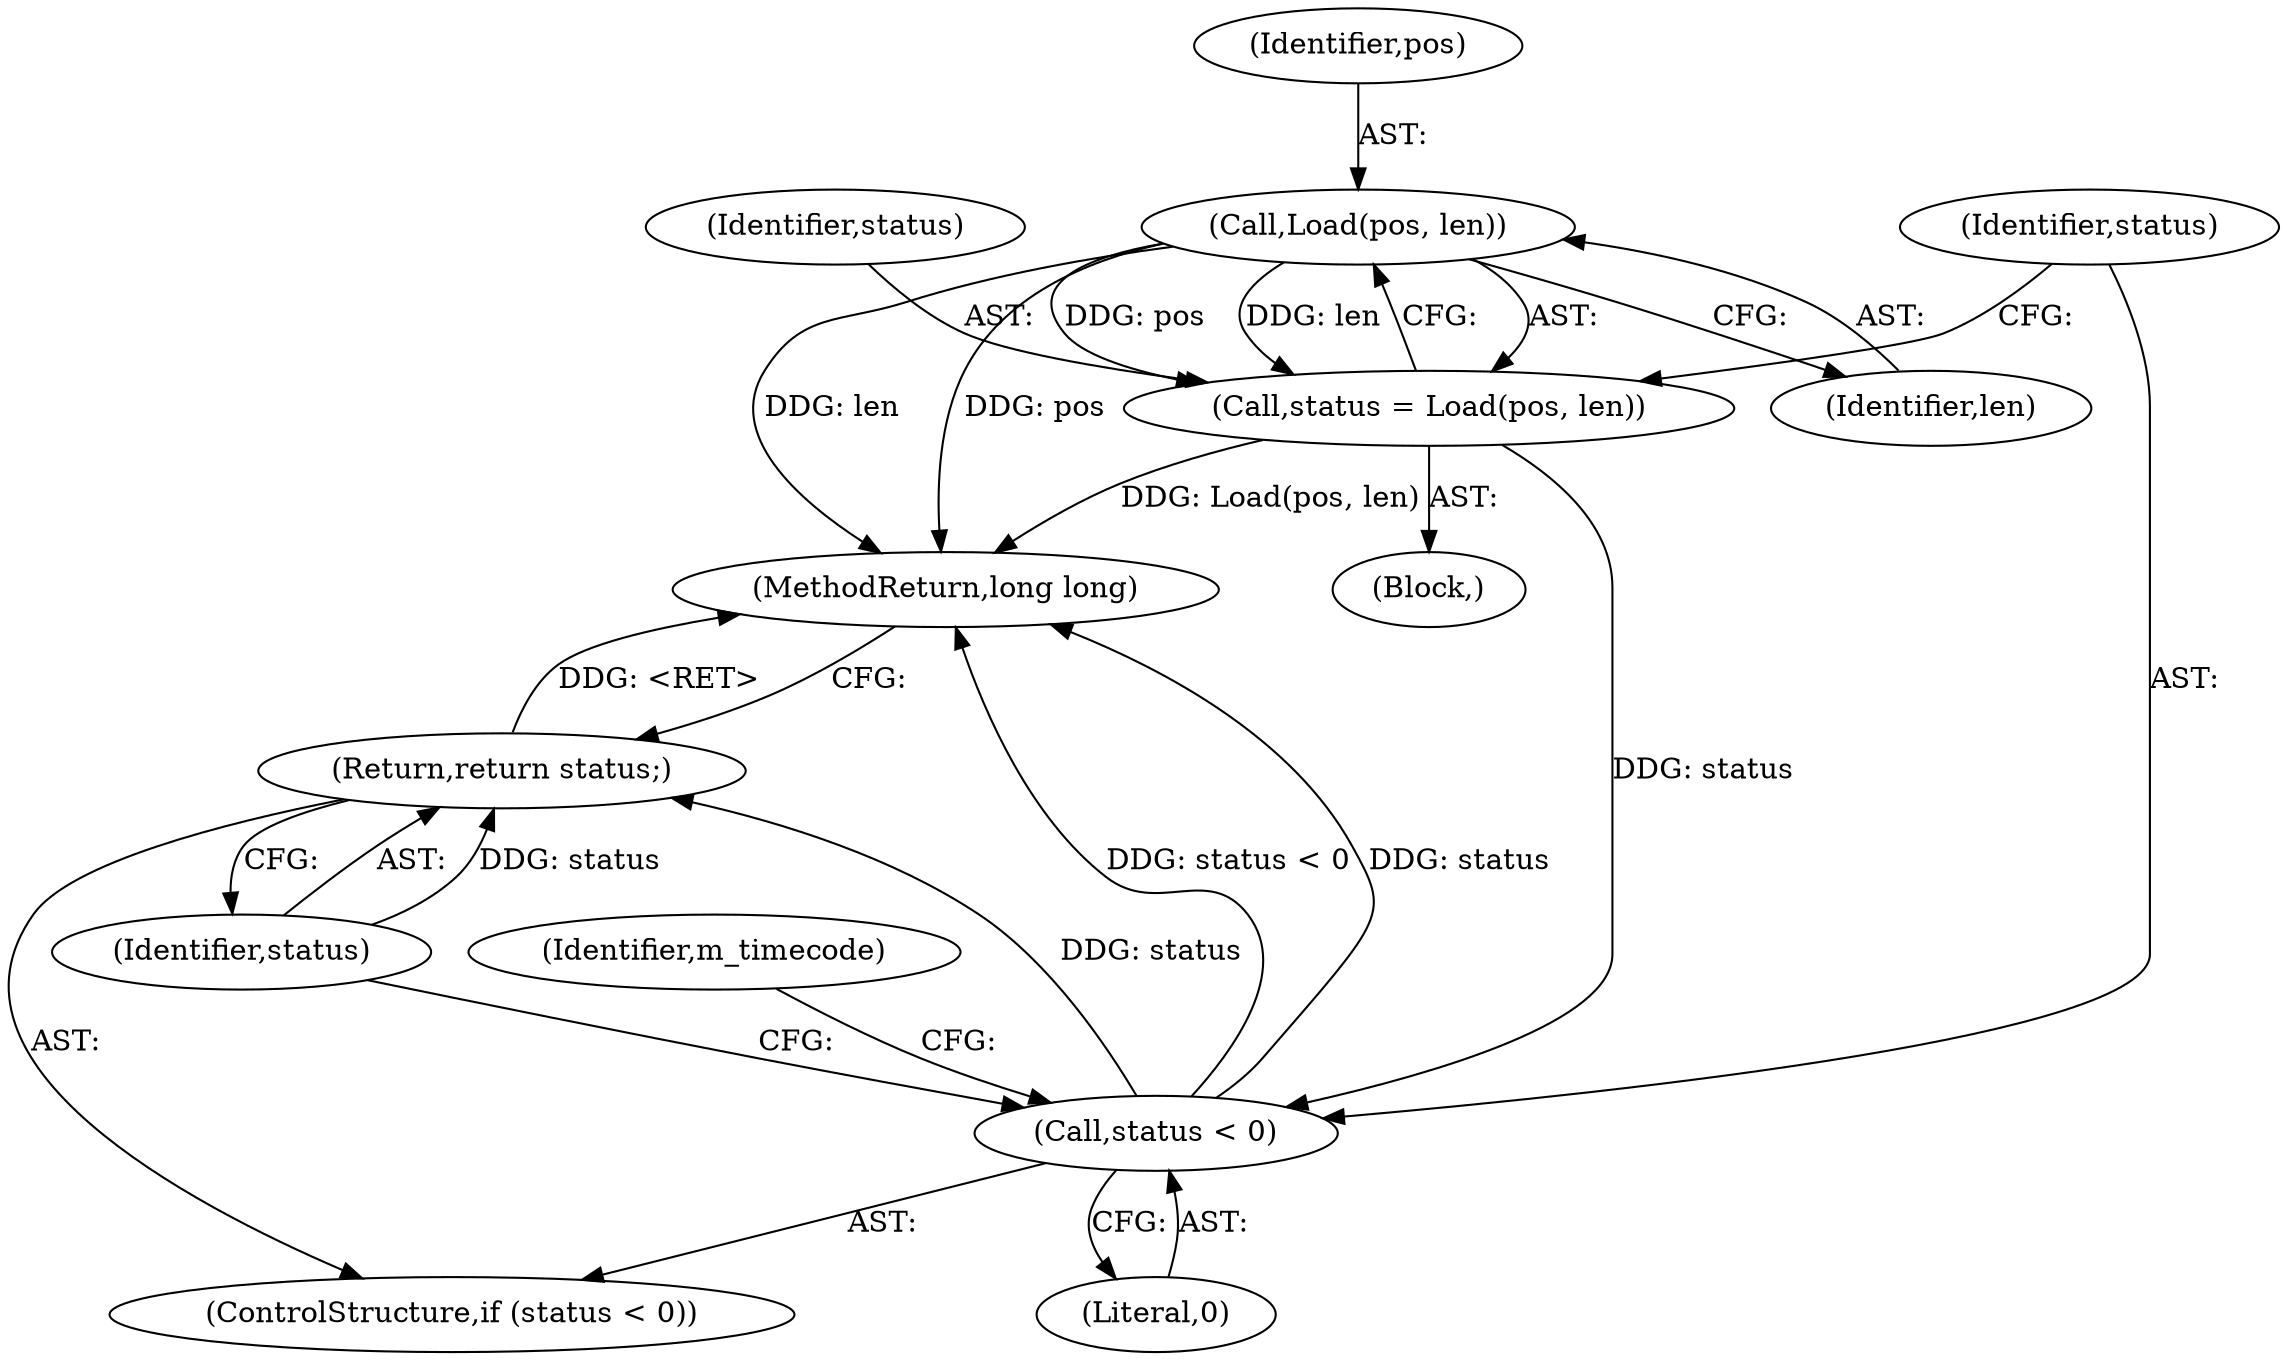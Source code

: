 digraph "1_Android_04839626ed859623901ebd3a5fd483982186b59d_127@del" {
"1000108" [label="(Call,Load(pos, len))"];
"1000106" [label="(Call,status = Load(pos, len))"];
"1000112" [label="(Call,status < 0)"];
"1000115" [label="(Return,return status;)"];
"1000115" [label="(Return,return status;)"];
"1000102" [label="(Block,)"];
"1000111" [label="(ControlStructure,if (status < 0))"];
"1000107" [label="(Identifier,status)"];
"1000118" [label="(Identifier,m_timecode)"];
"1000106" [label="(Call,status = Load(pos, len))"];
"1000114" [label="(Literal,0)"];
"1000108" [label="(Call,Load(pos, len))"];
"1000119" [label="(MethodReturn,long long)"];
"1000113" [label="(Identifier,status)"];
"1000110" [label="(Identifier,len)"];
"1000109" [label="(Identifier,pos)"];
"1000112" [label="(Call,status < 0)"];
"1000116" [label="(Identifier,status)"];
"1000108" -> "1000106"  [label="AST: "];
"1000108" -> "1000110"  [label="CFG: "];
"1000109" -> "1000108"  [label="AST: "];
"1000110" -> "1000108"  [label="AST: "];
"1000106" -> "1000108"  [label="CFG: "];
"1000108" -> "1000119"  [label="DDG: len"];
"1000108" -> "1000119"  [label="DDG: pos"];
"1000108" -> "1000106"  [label="DDG: pos"];
"1000108" -> "1000106"  [label="DDG: len"];
"1000106" -> "1000102"  [label="AST: "];
"1000107" -> "1000106"  [label="AST: "];
"1000113" -> "1000106"  [label="CFG: "];
"1000106" -> "1000119"  [label="DDG: Load(pos, len)"];
"1000106" -> "1000112"  [label="DDG: status"];
"1000112" -> "1000111"  [label="AST: "];
"1000112" -> "1000114"  [label="CFG: "];
"1000113" -> "1000112"  [label="AST: "];
"1000114" -> "1000112"  [label="AST: "];
"1000116" -> "1000112"  [label="CFG: "];
"1000118" -> "1000112"  [label="CFG: "];
"1000112" -> "1000119"  [label="DDG: status < 0"];
"1000112" -> "1000119"  [label="DDG: status"];
"1000112" -> "1000115"  [label="DDG: status"];
"1000115" -> "1000111"  [label="AST: "];
"1000115" -> "1000116"  [label="CFG: "];
"1000116" -> "1000115"  [label="AST: "];
"1000119" -> "1000115"  [label="CFG: "];
"1000115" -> "1000119"  [label="DDG: <RET>"];
"1000116" -> "1000115"  [label="DDG: status"];
}

